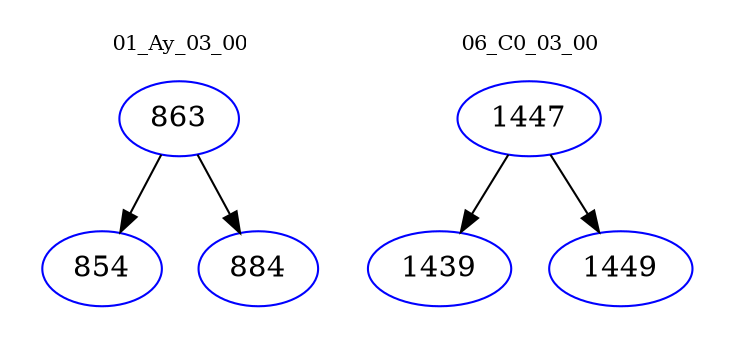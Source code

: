 digraph{
subgraph cluster_0 {
color = white
label = "01_Ay_03_00";
fontsize=10;
T0_863 [label="863", color="blue"]
T0_863 -> T0_854 [color="black"]
T0_854 [label="854", color="blue"]
T0_863 -> T0_884 [color="black"]
T0_884 [label="884", color="blue"]
}
subgraph cluster_1 {
color = white
label = "06_C0_03_00";
fontsize=10;
T1_1447 [label="1447", color="blue"]
T1_1447 -> T1_1439 [color="black"]
T1_1439 [label="1439", color="blue"]
T1_1447 -> T1_1449 [color="black"]
T1_1449 [label="1449", color="blue"]
}
}
